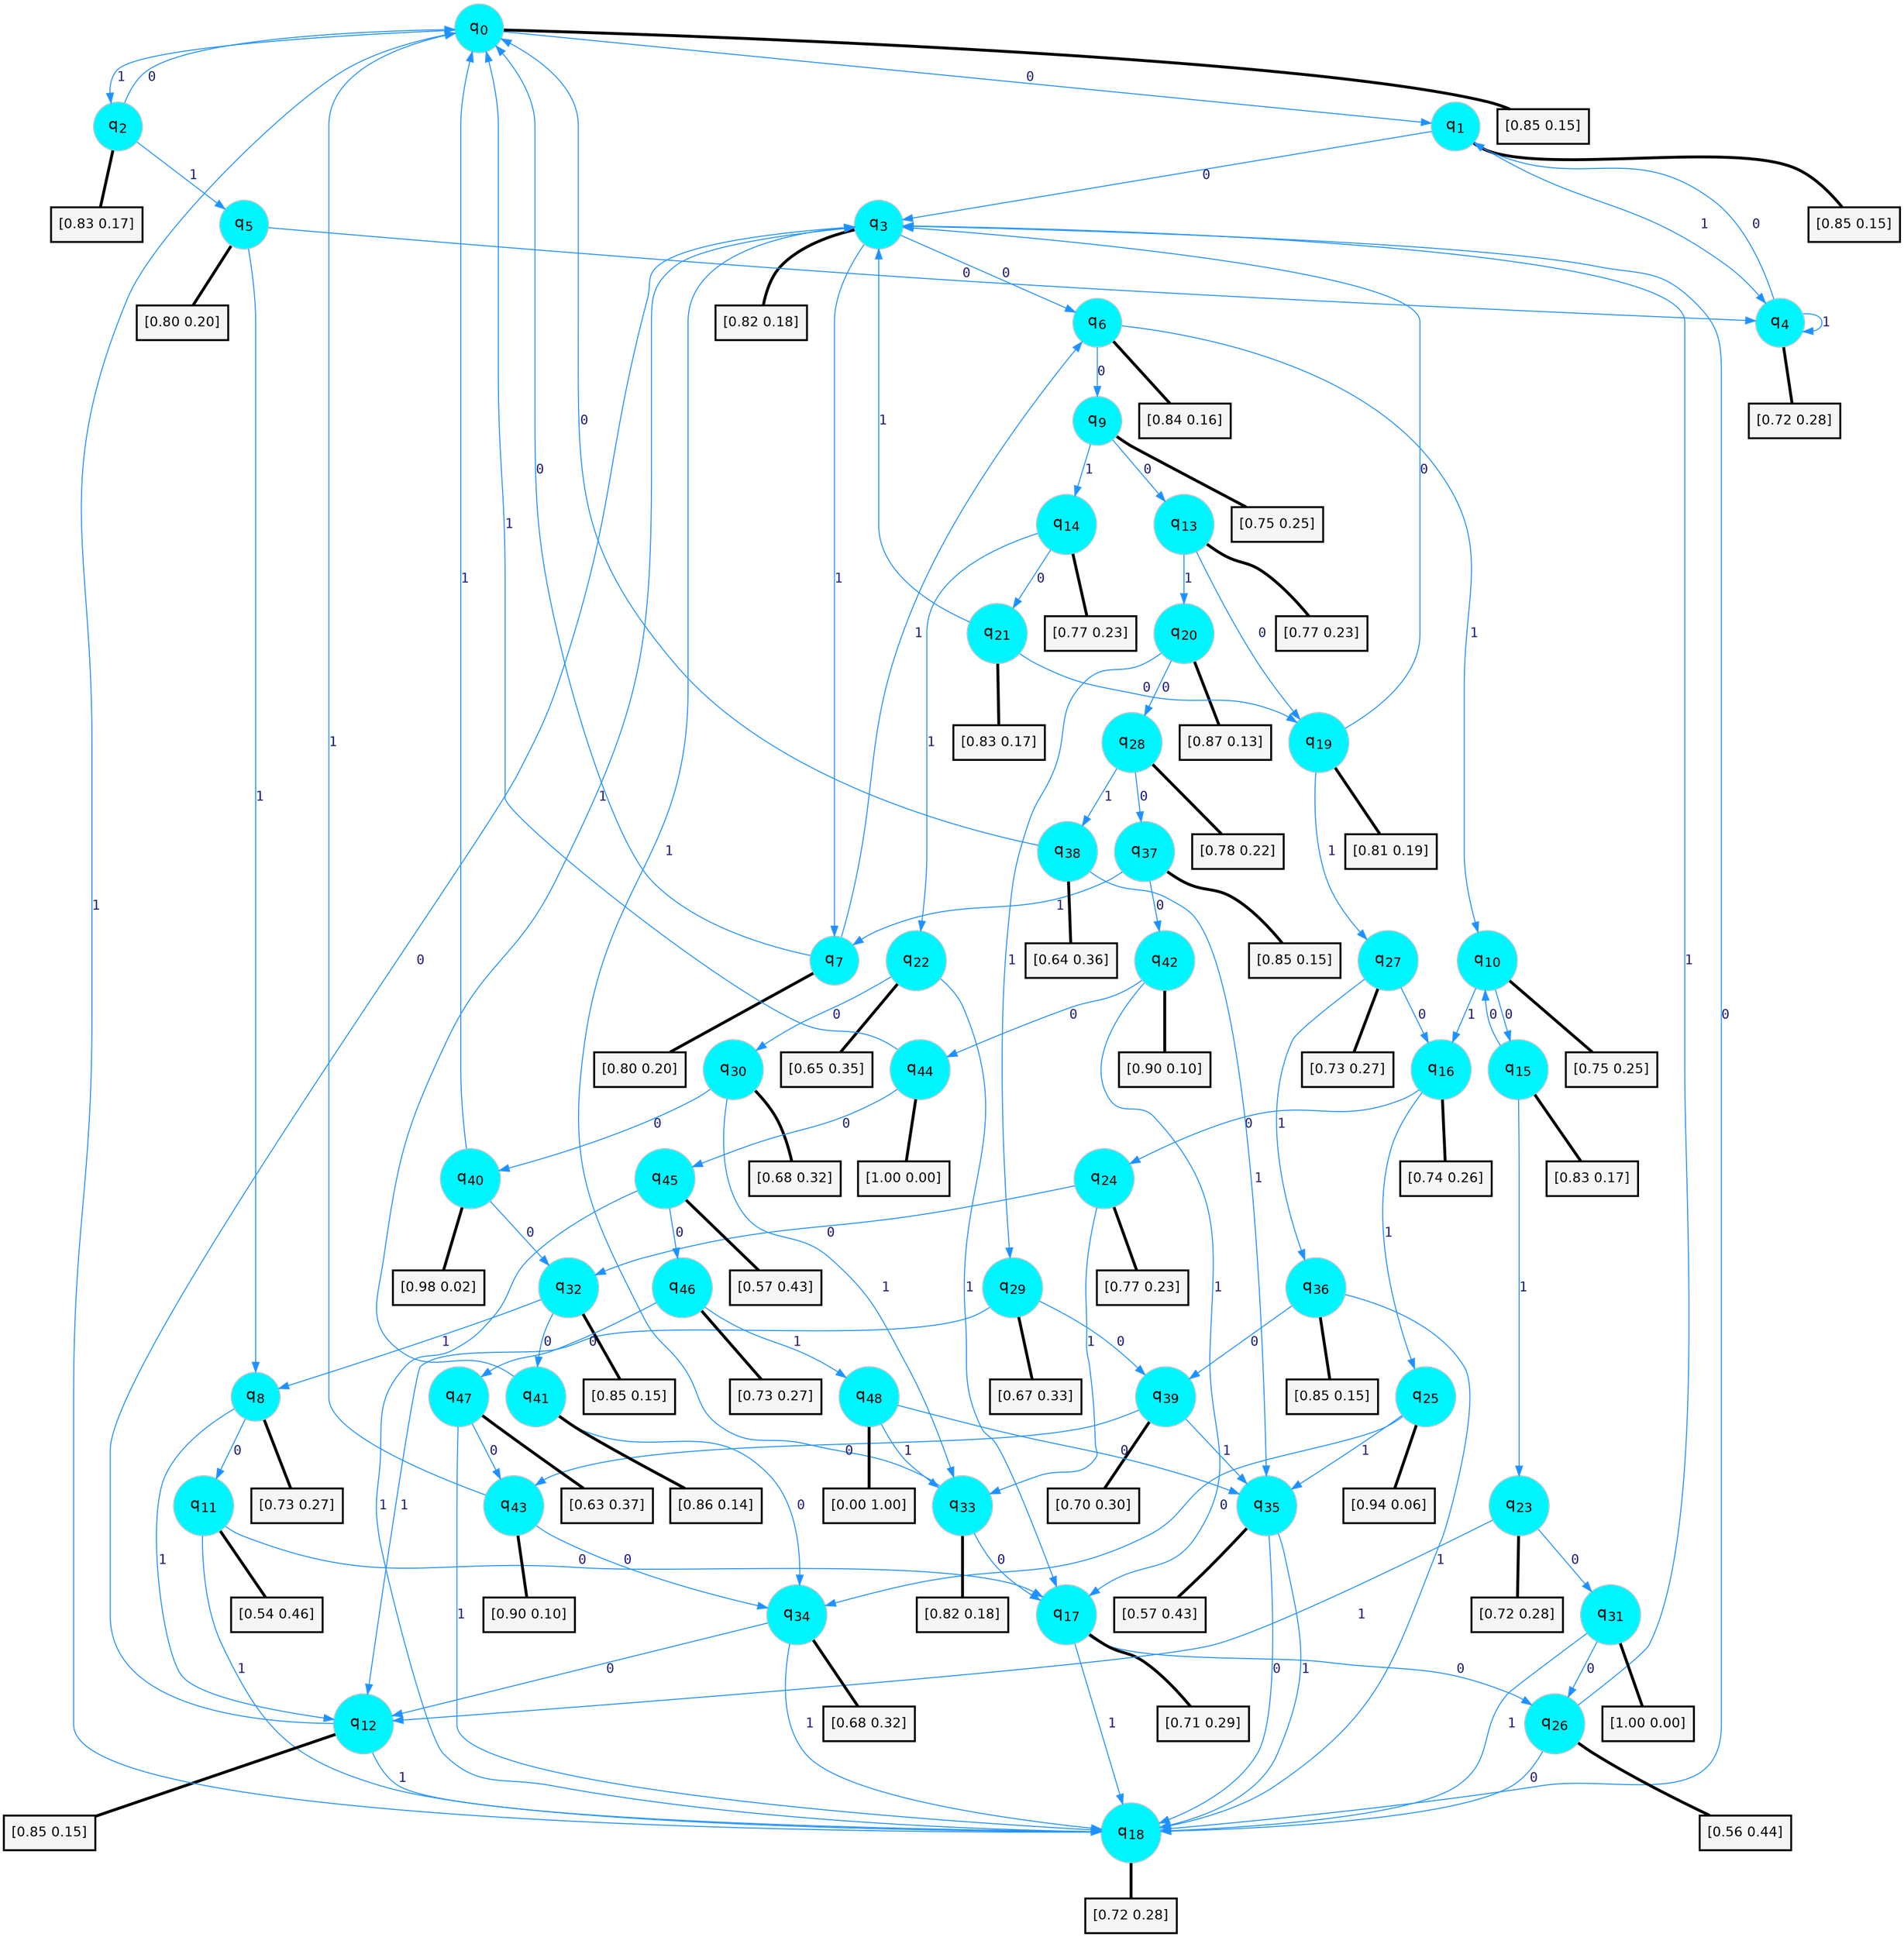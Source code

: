 digraph G {
graph [
bgcolor=transparent, dpi=300, rankdir=TD, size="40,25"];
node [
color=gray, fillcolor=turquoise1, fontcolor=black, fontname=Helvetica, fontsize=16, fontweight=bold, shape=circle, style=filled];
edge [
arrowsize=1, color=dodgerblue1, fontcolor=midnightblue, fontname=courier, fontweight=bold, penwidth=1, style=solid, weight=20];
0[label=<q<SUB>0</SUB>>];
1[label=<q<SUB>1</SUB>>];
2[label=<q<SUB>2</SUB>>];
3[label=<q<SUB>3</SUB>>];
4[label=<q<SUB>4</SUB>>];
5[label=<q<SUB>5</SUB>>];
6[label=<q<SUB>6</SUB>>];
7[label=<q<SUB>7</SUB>>];
8[label=<q<SUB>8</SUB>>];
9[label=<q<SUB>9</SUB>>];
10[label=<q<SUB>10</SUB>>];
11[label=<q<SUB>11</SUB>>];
12[label=<q<SUB>12</SUB>>];
13[label=<q<SUB>13</SUB>>];
14[label=<q<SUB>14</SUB>>];
15[label=<q<SUB>15</SUB>>];
16[label=<q<SUB>16</SUB>>];
17[label=<q<SUB>17</SUB>>];
18[label=<q<SUB>18</SUB>>];
19[label=<q<SUB>19</SUB>>];
20[label=<q<SUB>20</SUB>>];
21[label=<q<SUB>21</SUB>>];
22[label=<q<SUB>22</SUB>>];
23[label=<q<SUB>23</SUB>>];
24[label=<q<SUB>24</SUB>>];
25[label=<q<SUB>25</SUB>>];
26[label=<q<SUB>26</SUB>>];
27[label=<q<SUB>27</SUB>>];
28[label=<q<SUB>28</SUB>>];
29[label=<q<SUB>29</SUB>>];
30[label=<q<SUB>30</SUB>>];
31[label=<q<SUB>31</SUB>>];
32[label=<q<SUB>32</SUB>>];
33[label=<q<SUB>33</SUB>>];
34[label=<q<SUB>34</SUB>>];
35[label=<q<SUB>35</SUB>>];
36[label=<q<SUB>36</SUB>>];
37[label=<q<SUB>37</SUB>>];
38[label=<q<SUB>38</SUB>>];
39[label=<q<SUB>39</SUB>>];
40[label=<q<SUB>40</SUB>>];
41[label=<q<SUB>41</SUB>>];
42[label=<q<SUB>42</SUB>>];
43[label=<q<SUB>43</SUB>>];
44[label=<q<SUB>44</SUB>>];
45[label=<q<SUB>45</SUB>>];
46[label=<q<SUB>46</SUB>>];
47[label=<q<SUB>47</SUB>>];
48[label=<q<SUB>48</SUB>>];
49[label="[0.85 0.15]", shape=box,fontcolor=black, fontname=Helvetica, fontsize=14, penwidth=2, fillcolor=whitesmoke,color=black];
50[label="[0.85 0.15]", shape=box,fontcolor=black, fontname=Helvetica, fontsize=14, penwidth=2, fillcolor=whitesmoke,color=black];
51[label="[0.83 0.17]", shape=box,fontcolor=black, fontname=Helvetica, fontsize=14, penwidth=2, fillcolor=whitesmoke,color=black];
52[label="[0.82 0.18]", shape=box,fontcolor=black, fontname=Helvetica, fontsize=14, penwidth=2, fillcolor=whitesmoke,color=black];
53[label="[0.72 0.28]", shape=box,fontcolor=black, fontname=Helvetica, fontsize=14, penwidth=2, fillcolor=whitesmoke,color=black];
54[label="[0.80 0.20]", shape=box,fontcolor=black, fontname=Helvetica, fontsize=14, penwidth=2, fillcolor=whitesmoke,color=black];
55[label="[0.84 0.16]", shape=box,fontcolor=black, fontname=Helvetica, fontsize=14, penwidth=2, fillcolor=whitesmoke,color=black];
56[label="[0.80 0.20]", shape=box,fontcolor=black, fontname=Helvetica, fontsize=14, penwidth=2, fillcolor=whitesmoke,color=black];
57[label="[0.73 0.27]", shape=box,fontcolor=black, fontname=Helvetica, fontsize=14, penwidth=2, fillcolor=whitesmoke,color=black];
58[label="[0.75 0.25]", shape=box,fontcolor=black, fontname=Helvetica, fontsize=14, penwidth=2, fillcolor=whitesmoke,color=black];
59[label="[0.75 0.25]", shape=box,fontcolor=black, fontname=Helvetica, fontsize=14, penwidth=2, fillcolor=whitesmoke,color=black];
60[label="[0.54 0.46]", shape=box,fontcolor=black, fontname=Helvetica, fontsize=14, penwidth=2, fillcolor=whitesmoke,color=black];
61[label="[0.85 0.15]", shape=box,fontcolor=black, fontname=Helvetica, fontsize=14, penwidth=2, fillcolor=whitesmoke,color=black];
62[label="[0.77 0.23]", shape=box,fontcolor=black, fontname=Helvetica, fontsize=14, penwidth=2, fillcolor=whitesmoke,color=black];
63[label="[0.77 0.23]", shape=box,fontcolor=black, fontname=Helvetica, fontsize=14, penwidth=2, fillcolor=whitesmoke,color=black];
64[label="[0.83 0.17]", shape=box,fontcolor=black, fontname=Helvetica, fontsize=14, penwidth=2, fillcolor=whitesmoke,color=black];
65[label="[0.74 0.26]", shape=box,fontcolor=black, fontname=Helvetica, fontsize=14, penwidth=2, fillcolor=whitesmoke,color=black];
66[label="[0.71 0.29]", shape=box,fontcolor=black, fontname=Helvetica, fontsize=14, penwidth=2, fillcolor=whitesmoke,color=black];
67[label="[0.72 0.28]", shape=box,fontcolor=black, fontname=Helvetica, fontsize=14, penwidth=2, fillcolor=whitesmoke,color=black];
68[label="[0.81 0.19]", shape=box,fontcolor=black, fontname=Helvetica, fontsize=14, penwidth=2, fillcolor=whitesmoke,color=black];
69[label="[0.87 0.13]", shape=box,fontcolor=black, fontname=Helvetica, fontsize=14, penwidth=2, fillcolor=whitesmoke,color=black];
70[label="[0.83 0.17]", shape=box,fontcolor=black, fontname=Helvetica, fontsize=14, penwidth=2, fillcolor=whitesmoke,color=black];
71[label="[0.65 0.35]", shape=box,fontcolor=black, fontname=Helvetica, fontsize=14, penwidth=2, fillcolor=whitesmoke,color=black];
72[label="[0.72 0.28]", shape=box,fontcolor=black, fontname=Helvetica, fontsize=14, penwidth=2, fillcolor=whitesmoke,color=black];
73[label="[0.77 0.23]", shape=box,fontcolor=black, fontname=Helvetica, fontsize=14, penwidth=2, fillcolor=whitesmoke,color=black];
74[label="[0.94 0.06]", shape=box,fontcolor=black, fontname=Helvetica, fontsize=14, penwidth=2, fillcolor=whitesmoke,color=black];
75[label="[0.56 0.44]", shape=box,fontcolor=black, fontname=Helvetica, fontsize=14, penwidth=2, fillcolor=whitesmoke,color=black];
76[label="[0.73 0.27]", shape=box,fontcolor=black, fontname=Helvetica, fontsize=14, penwidth=2, fillcolor=whitesmoke,color=black];
77[label="[0.78 0.22]", shape=box,fontcolor=black, fontname=Helvetica, fontsize=14, penwidth=2, fillcolor=whitesmoke,color=black];
78[label="[0.67 0.33]", shape=box,fontcolor=black, fontname=Helvetica, fontsize=14, penwidth=2, fillcolor=whitesmoke,color=black];
79[label="[0.68 0.32]", shape=box,fontcolor=black, fontname=Helvetica, fontsize=14, penwidth=2, fillcolor=whitesmoke,color=black];
80[label="[1.00 0.00]", shape=box,fontcolor=black, fontname=Helvetica, fontsize=14, penwidth=2, fillcolor=whitesmoke,color=black];
81[label="[0.85 0.15]", shape=box,fontcolor=black, fontname=Helvetica, fontsize=14, penwidth=2, fillcolor=whitesmoke,color=black];
82[label="[0.82 0.18]", shape=box,fontcolor=black, fontname=Helvetica, fontsize=14, penwidth=2, fillcolor=whitesmoke,color=black];
83[label="[0.68 0.32]", shape=box,fontcolor=black, fontname=Helvetica, fontsize=14, penwidth=2, fillcolor=whitesmoke,color=black];
84[label="[0.57 0.43]", shape=box,fontcolor=black, fontname=Helvetica, fontsize=14, penwidth=2, fillcolor=whitesmoke,color=black];
85[label="[0.85 0.15]", shape=box,fontcolor=black, fontname=Helvetica, fontsize=14, penwidth=2, fillcolor=whitesmoke,color=black];
86[label="[0.85 0.15]", shape=box,fontcolor=black, fontname=Helvetica, fontsize=14, penwidth=2, fillcolor=whitesmoke,color=black];
87[label="[0.64 0.36]", shape=box,fontcolor=black, fontname=Helvetica, fontsize=14, penwidth=2, fillcolor=whitesmoke,color=black];
88[label="[0.70 0.30]", shape=box,fontcolor=black, fontname=Helvetica, fontsize=14, penwidth=2, fillcolor=whitesmoke,color=black];
89[label="[0.98 0.02]", shape=box,fontcolor=black, fontname=Helvetica, fontsize=14, penwidth=2, fillcolor=whitesmoke,color=black];
90[label="[0.86 0.14]", shape=box,fontcolor=black, fontname=Helvetica, fontsize=14, penwidth=2, fillcolor=whitesmoke,color=black];
91[label="[0.90 0.10]", shape=box,fontcolor=black, fontname=Helvetica, fontsize=14, penwidth=2, fillcolor=whitesmoke,color=black];
92[label="[0.90 0.10]", shape=box,fontcolor=black, fontname=Helvetica, fontsize=14, penwidth=2, fillcolor=whitesmoke,color=black];
93[label="[1.00 0.00]", shape=box,fontcolor=black, fontname=Helvetica, fontsize=14, penwidth=2, fillcolor=whitesmoke,color=black];
94[label="[0.57 0.43]", shape=box,fontcolor=black, fontname=Helvetica, fontsize=14, penwidth=2, fillcolor=whitesmoke,color=black];
95[label="[0.73 0.27]", shape=box,fontcolor=black, fontname=Helvetica, fontsize=14, penwidth=2, fillcolor=whitesmoke,color=black];
96[label="[0.63 0.37]", shape=box,fontcolor=black, fontname=Helvetica, fontsize=14, penwidth=2, fillcolor=whitesmoke,color=black];
97[label="[0.00 1.00]", shape=box,fontcolor=black, fontname=Helvetica, fontsize=14, penwidth=2, fillcolor=whitesmoke,color=black];
0->1 [label=0];
0->2 [label=1];
0->49 [arrowhead=none, penwidth=3,color=black];
1->3 [label=0];
1->4 [label=1];
1->50 [arrowhead=none, penwidth=3,color=black];
2->0 [label=0];
2->5 [label=1];
2->51 [arrowhead=none, penwidth=3,color=black];
3->6 [label=0];
3->7 [label=1];
3->52 [arrowhead=none, penwidth=3,color=black];
4->1 [label=0];
4->4 [label=1];
4->53 [arrowhead=none, penwidth=3,color=black];
5->4 [label=0];
5->8 [label=1];
5->54 [arrowhead=none, penwidth=3,color=black];
6->9 [label=0];
6->10 [label=1];
6->55 [arrowhead=none, penwidth=3,color=black];
7->0 [label=0];
7->6 [label=1];
7->56 [arrowhead=none, penwidth=3,color=black];
8->11 [label=0];
8->12 [label=1];
8->57 [arrowhead=none, penwidth=3,color=black];
9->13 [label=0];
9->14 [label=1];
9->58 [arrowhead=none, penwidth=3,color=black];
10->15 [label=0];
10->16 [label=1];
10->59 [arrowhead=none, penwidth=3,color=black];
11->17 [label=0];
11->18 [label=1];
11->60 [arrowhead=none, penwidth=3,color=black];
12->3 [label=0];
12->18 [label=1];
12->61 [arrowhead=none, penwidth=3,color=black];
13->19 [label=0];
13->20 [label=1];
13->62 [arrowhead=none, penwidth=3,color=black];
14->21 [label=0];
14->22 [label=1];
14->63 [arrowhead=none, penwidth=3,color=black];
15->10 [label=0];
15->23 [label=1];
15->64 [arrowhead=none, penwidth=3,color=black];
16->24 [label=0];
16->25 [label=1];
16->65 [arrowhead=none, penwidth=3,color=black];
17->26 [label=0];
17->18 [label=1];
17->66 [arrowhead=none, penwidth=3,color=black];
18->3 [label=0];
18->0 [label=1];
18->67 [arrowhead=none, penwidth=3,color=black];
19->3 [label=0];
19->27 [label=1];
19->68 [arrowhead=none, penwidth=3,color=black];
20->28 [label=0];
20->29 [label=1];
20->69 [arrowhead=none, penwidth=3,color=black];
21->19 [label=0];
21->3 [label=1];
21->70 [arrowhead=none, penwidth=3,color=black];
22->30 [label=0];
22->17 [label=1];
22->71 [arrowhead=none, penwidth=3,color=black];
23->31 [label=0];
23->12 [label=1];
23->72 [arrowhead=none, penwidth=3,color=black];
24->32 [label=0];
24->33 [label=1];
24->73 [arrowhead=none, penwidth=3,color=black];
25->34 [label=0];
25->35 [label=1];
25->74 [arrowhead=none, penwidth=3,color=black];
26->18 [label=0];
26->3 [label=1];
26->75 [arrowhead=none, penwidth=3,color=black];
27->16 [label=0];
27->36 [label=1];
27->76 [arrowhead=none, penwidth=3,color=black];
28->37 [label=0];
28->38 [label=1];
28->77 [arrowhead=none, penwidth=3,color=black];
29->39 [label=0];
29->12 [label=1];
29->78 [arrowhead=none, penwidth=3,color=black];
30->40 [label=0];
30->33 [label=1];
30->79 [arrowhead=none, penwidth=3,color=black];
31->26 [label=0];
31->18 [label=1];
31->80 [arrowhead=none, penwidth=3,color=black];
32->41 [label=0];
32->8 [label=1];
32->81 [arrowhead=none, penwidth=3,color=black];
33->17 [label=0];
33->3 [label=1];
33->82 [arrowhead=none, penwidth=3,color=black];
34->12 [label=0];
34->18 [label=1];
34->83 [arrowhead=none, penwidth=3,color=black];
35->18 [label=0];
35->18 [label=1];
35->84 [arrowhead=none, penwidth=3,color=black];
36->39 [label=0];
36->18 [label=1];
36->85 [arrowhead=none, penwidth=3,color=black];
37->42 [label=0];
37->7 [label=1];
37->86 [arrowhead=none, penwidth=3,color=black];
38->0 [label=0];
38->35 [label=1];
38->87 [arrowhead=none, penwidth=3,color=black];
39->43 [label=0];
39->35 [label=1];
39->88 [arrowhead=none, penwidth=3,color=black];
40->32 [label=0];
40->0 [label=1];
40->89 [arrowhead=none, penwidth=3,color=black];
41->34 [label=0];
41->3 [label=1];
41->90 [arrowhead=none, penwidth=3,color=black];
42->44 [label=0];
42->17 [label=1];
42->91 [arrowhead=none, penwidth=3,color=black];
43->34 [label=0];
43->0 [label=1];
43->92 [arrowhead=none, penwidth=3,color=black];
44->45 [label=0];
44->0 [label=1];
44->93 [arrowhead=none, penwidth=3,color=black];
45->46 [label=0];
45->18 [label=1];
45->94 [arrowhead=none, penwidth=3,color=black];
46->47 [label=0];
46->48 [label=1];
46->95 [arrowhead=none, penwidth=3,color=black];
47->43 [label=0];
47->18 [label=1];
47->96 [arrowhead=none, penwidth=3,color=black];
48->35 [label=0];
48->33 [label=1];
48->97 [arrowhead=none, penwidth=3,color=black];
}
